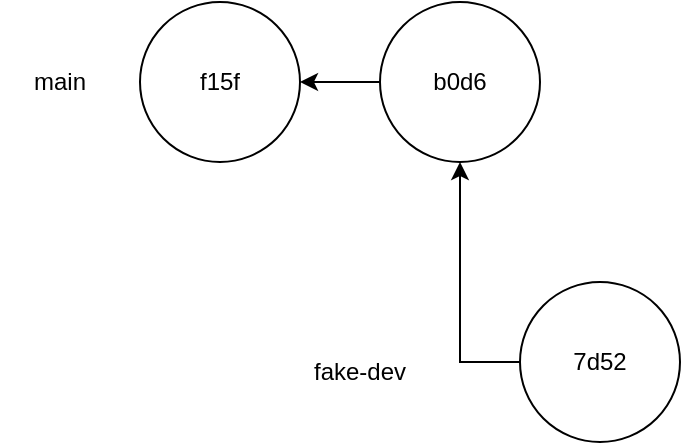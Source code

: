 <mxfile version="26.0.16">
  <diagram name="Page-1" id="aDNFobfc6PxBcDOUXSsT">
    <mxGraphModel dx="847" dy="1105" grid="1" gridSize="10" guides="1" tooltips="1" connect="1" arrows="1" fold="1" page="1" pageScale="1" pageWidth="850" pageHeight="1100" math="0" shadow="0">
      <root>
        <mxCell id="0" />
        <mxCell id="1" parent="0" />
        <mxCell id="4NJsy2WmSE00PBcX6tzT-3" style="edgeStyle=orthogonalEdgeStyle;rounded=0;orthogonalLoop=1;jettySize=auto;html=1;exitX=0;exitY=0.5;exitDx=0;exitDy=0;entryX=1;entryY=0.5;entryDx=0;entryDy=0;" edge="1" parent="1" source="4NJsy2WmSE00PBcX6tzT-1" target="4NJsy2WmSE00PBcX6tzT-2">
          <mxGeometry relative="1" as="geometry" />
        </mxCell>
        <mxCell id="4NJsy2WmSE00PBcX6tzT-1" value="b0d6" style="ellipse;whiteSpace=wrap;html=1;aspect=fixed;" vertex="1" parent="1">
          <mxGeometry x="210" y="260" width="80" height="80" as="geometry" />
        </mxCell>
        <mxCell id="4NJsy2WmSE00PBcX6tzT-2" value="f15f" style="ellipse;whiteSpace=wrap;html=1;aspect=fixed;" vertex="1" parent="1">
          <mxGeometry x="90" y="260" width="80" height="80" as="geometry" />
        </mxCell>
        <mxCell id="4NJsy2WmSE00PBcX6tzT-4" value="main" style="text;html=1;align=center;verticalAlign=middle;whiteSpace=wrap;rounded=0;" vertex="1" parent="1">
          <mxGeometry x="20" y="285" width="60" height="30" as="geometry" />
        </mxCell>
        <mxCell id="4NJsy2WmSE00PBcX6tzT-6" style="edgeStyle=orthogonalEdgeStyle;rounded=0;orthogonalLoop=1;jettySize=auto;html=1;exitX=0;exitY=0.5;exitDx=0;exitDy=0;entryX=0.5;entryY=1;entryDx=0;entryDy=0;" edge="1" parent="1" source="4NJsy2WmSE00PBcX6tzT-5" target="4NJsy2WmSE00PBcX6tzT-1">
          <mxGeometry relative="1" as="geometry" />
        </mxCell>
        <mxCell id="4NJsy2WmSE00PBcX6tzT-5" value="7d52" style="ellipse;whiteSpace=wrap;html=1;aspect=fixed;" vertex="1" parent="1">
          <mxGeometry x="280" y="400" width="80" height="80" as="geometry" />
        </mxCell>
        <mxCell id="4NJsy2WmSE00PBcX6tzT-7" value="fake-dev" style="text;html=1;align=center;verticalAlign=middle;whiteSpace=wrap;rounded=0;" vertex="1" parent="1">
          <mxGeometry x="170" y="430" width="60" height="30" as="geometry" />
        </mxCell>
      </root>
    </mxGraphModel>
  </diagram>
</mxfile>
